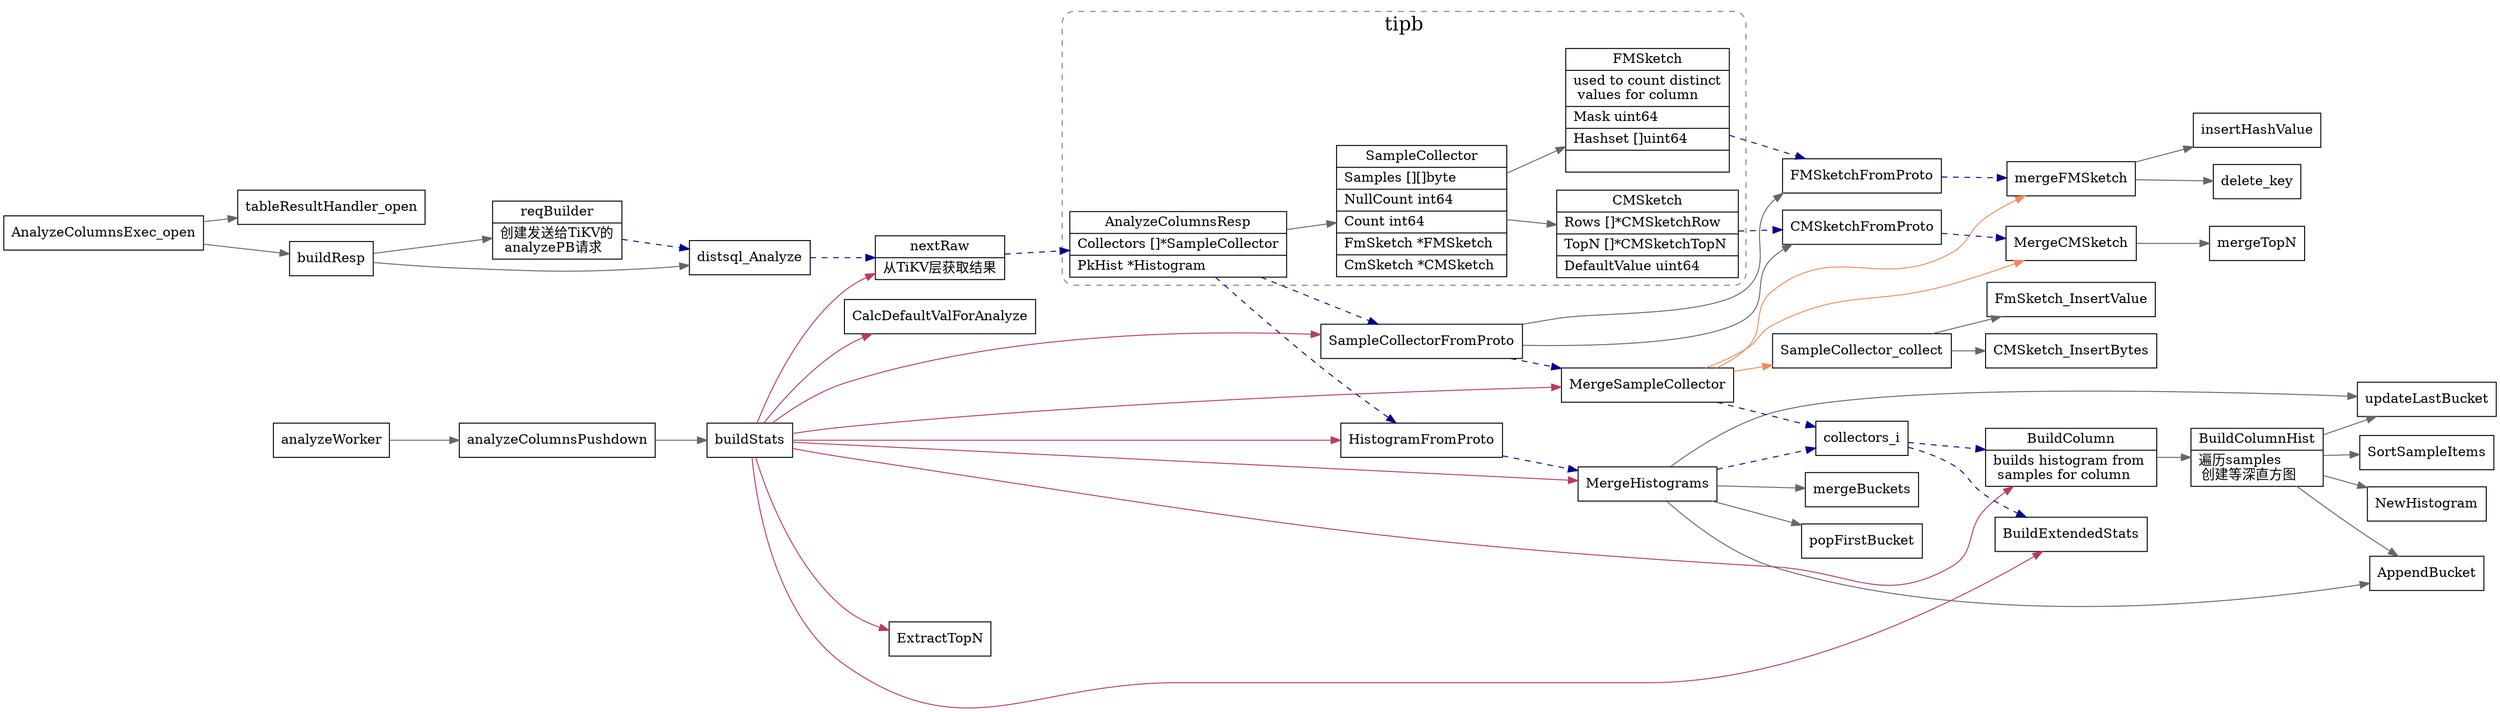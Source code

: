 digraph analyzeColumnsPushdown{
  node[shape=box];
  edge[color=gray40];
  newrank=true;
  rankdir=LR;

  analyzeWorker -> analyzeColumnsPushdown;

  AnalyzeColumnsExec_open -> {
    buildResp;
    tableResultHandler_open;
  }
  buildResp -> {
    reqBuilder;
    distsql_Analyze;
  }
  reqBuilder[
    shape="record";
    label="{{
      reqBuilder|
      创建发送给TiKV的\l 
      analyzePB请求\l
    }}"];

  analyzeColumnsPushdown -> {
    buildStats;
  }
  buildStats -> {
    nextRaw;
    HistogramFromProto;
    MergeHistograms;
    SampleCollectorFromProto;
    MergeSampleCollector;
    ExtractTopN;
    BuildColumn;
    CalcDefaultValForAnalyze;
    BuildExtendedStats;
  }[color="#b83b5e"];

  MergeHistograms -> {
    AppendBucket;
    mergeBuckets;
    popFirstBucket;
    updateLastBucket;
  }

  MergeSampleCollector -> {
    mergeFMSketch;
    MergeCMSketch;
    SampleCollector_collect;
  }[color="#f08a5d"];
  SampleCollector_collect -> {
    FmSketch_InsertValue;
    CMSketch_InsertBytes;
  }

  mergeFMSketch -> {
    insertHashValue;
    delete_key;
  }
  MergeCMSketch -> {
    mergeTopN;
  }


  SampleCollectorFromProto -> {
    CMSketchFromProto;
    FMSketchFromProto;
  }

  BuildColumn[
    shape="record";
    label="{{
      BuildColumn|
      builds histogram from \l
      samples for column\l
    }}"];
  BuildColumn -> BuildColumnHist;
  BuildColumnHist[
    shape="record";
    label="{{
      BuildColumnHist|
      遍历samples\l
      创建等深直方图\l
    }}"];
  BuildColumnHist -> {
    NewHistogram;
    AppendBucket;
    updateLastBucket;
    SortSampleItems;
  }
  nextRaw[
    shape="record";
    label="{{
      nextRaw|
      从TiKV层获取结果\l
    }}"];
  subgraph cluster_tipb {
    graph[label="tipb";fontsize=20;style="rounded,dashed";color="slategrey"]
    AnalyzeColumnsResp[
      shape="record";
      label="{{
        AnalyzeColumnsResp|
        Collectors []*SampleCollector\l|
        PkHist *Histogram\l
      }}"];
    AnalyzeColumnsResp -> SampleCollector -> {
      FMSketch;
      CMSketch;
    };
    SampleCollector[
      shape="record";
      label="{{
        SampleCollector|
	        Samples          [][]byte  \l|
	        NullCount        int64     \l|
	        Count            int64     \l|
	        FmSketch         *FMSketch\l|
	        CmSketch         *CMSketch \l
      }}"];
    FMSketch[
      shape="record";
      label="{{
        FMSketch|
        used to count distinct\l
        values for column\l|
        Mask uint64\l|
        Hashset []uint64\l|
      }}"];
    CMSketch[
      shape="record";
      label="{{
        CMSketch|
	        Rows             []*CMSketchRow  \l|
	        TopN             []*CMSketchTopN \l|
	        DefaultValue     uint64          \l
      }}"];
  }

  edge[style=dashed;color=darkblue];
  nextRaw -> AnalyzeColumnsResp -> HistogramFromProto -> MergeHistograms;
  AnalyzeColumnsResp -> SampleCollectorFromProto -> MergeSampleCollector;
  FMSketchFromProto -> mergeFMSketch;
  CMSketchFromProto -> MergeCMSketch;
  {
    MergeSampleCollector;
    MergeHistograms
  }
  -> collectors_i
  -> {
    BuildColumn; 
    BuildExtendedStats;
  };
  reqBuilder -> distsql_Analyze -> nextRaw;
  CMSketch -> CMSketchFromProto;
  FMSketch -> FMSketchFromProto;
}
